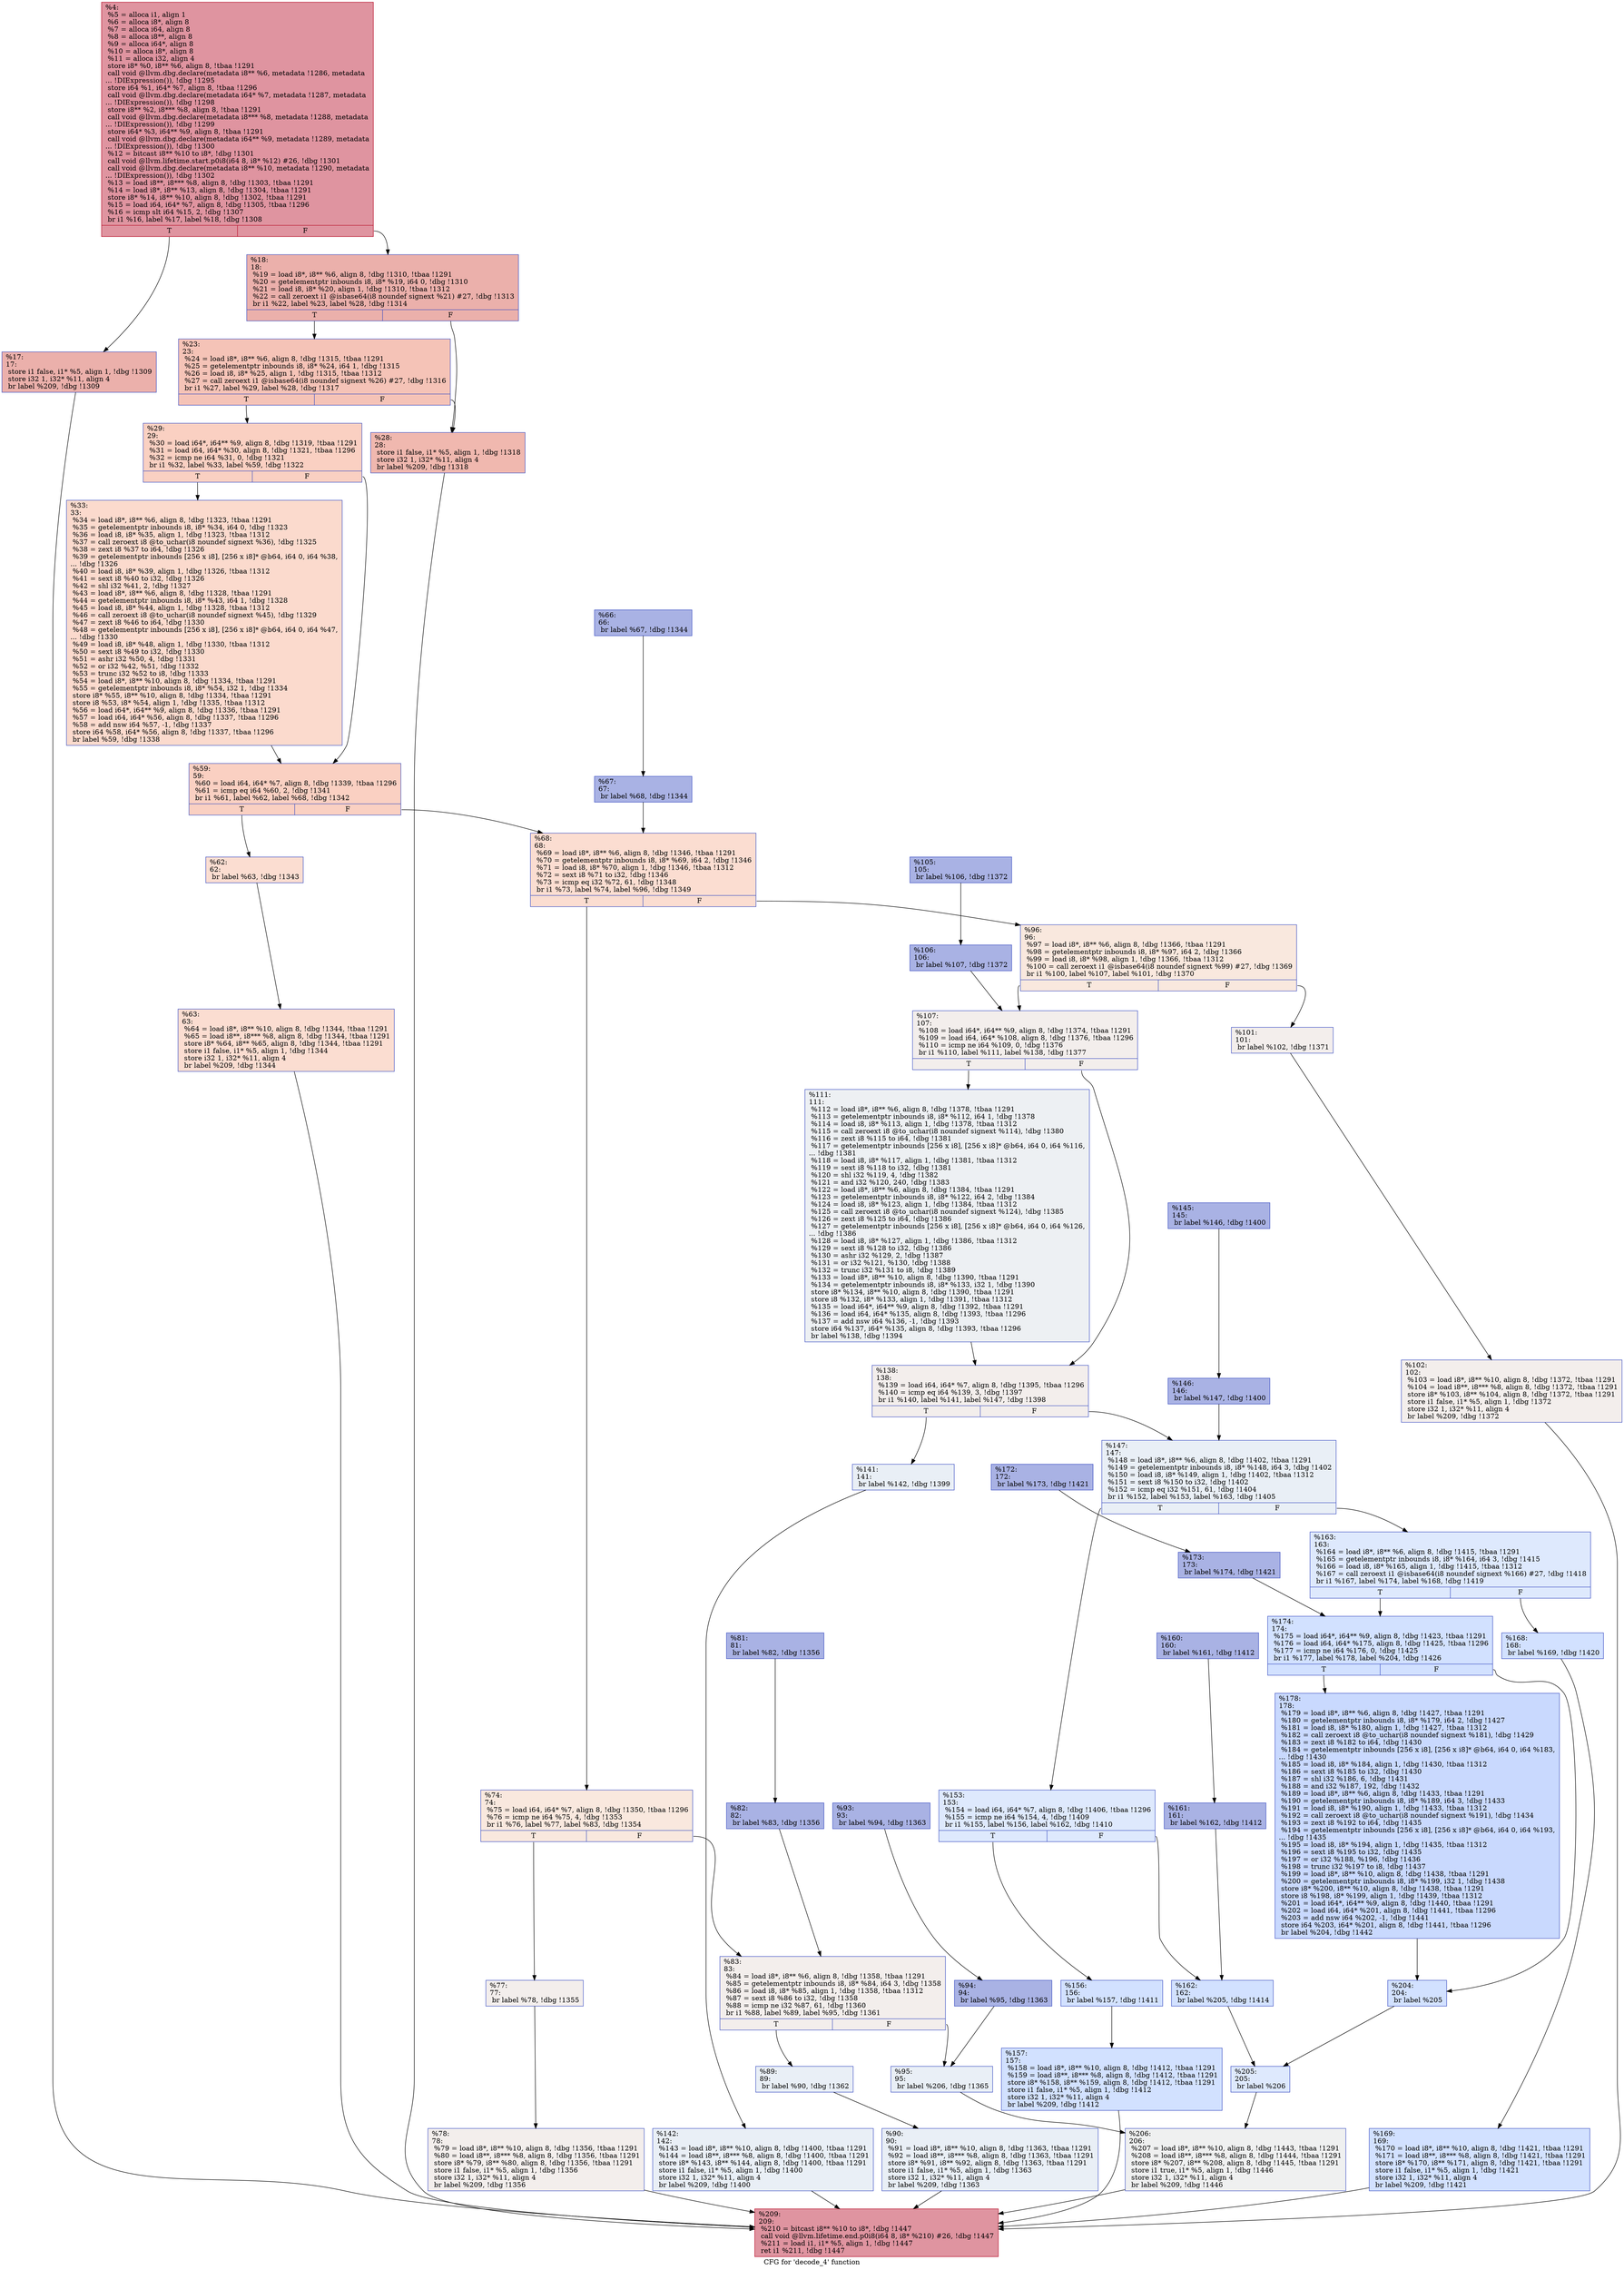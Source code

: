 digraph "CFG for 'decode_4' function" {
	label="CFG for 'decode_4' function";

	Node0x201fb80 [shape=record,color="#b70d28ff", style=filled, fillcolor="#b70d2870",label="{%4:\l  %5 = alloca i1, align 1\l  %6 = alloca i8*, align 8\l  %7 = alloca i64, align 8\l  %8 = alloca i8**, align 8\l  %9 = alloca i64*, align 8\l  %10 = alloca i8*, align 8\l  %11 = alloca i32, align 4\l  store i8* %0, i8** %6, align 8, !tbaa !1291\l  call void @llvm.dbg.declare(metadata i8** %6, metadata !1286, metadata\l... !DIExpression()), !dbg !1295\l  store i64 %1, i64* %7, align 8, !tbaa !1296\l  call void @llvm.dbg.declare(metadata i64* %7, metadata !1287, metadata\l... !DIExpression()), !dbg !1298\l  store i8** %2, i8*** %8, align 8, !tbaa !1291\l  call void @llvm.dbg.declare(metadata i8*** %8, metadata !1288, metadata\l... !DIExpression()), !dbg !1299\l  store i64* %3, i64** %9, align 8, !tbaa !1291\l  call void @llvm.dbg.declare(metadata i64** %9, metadata !1289, metadata\l... !DIExpression()), !dbg !1300\l  %12 = bitcast i8** %10 to i8*, !dbg !1301\l  call void @llvm.lifetime.start.p0i8(i64 8, i8* %12) #26, !dbg !1301\l  call void @llvm.dbg.declare(metadata i8** %10, metadata !1290, metadata\l... !DIExpression()), !dbg !1302\l  %13 = load i8**, i8*** %8, align 8, !dbg !1303, !tbaa !1291\l  %14 = load i8*, i8** %13, align 8, !dbg !1304, !tbaa !1291\l  store i8* %14, i8** %10, align 8, !dbg !1302, !tbaa !1291\l  %15 = load i64, i64* %7, align 8, !dbg !1305, !tbaa !1296\l  %16 = icmp slt i64 %15, 2, !dbg !1307\l  br i1 %16, label %17, label %18, !dbg !1308\l|{<s0>T|<s1>F}}"];
	Node0x201fb80:s0 -> Node0x201fd90;
	Node0x201fb80:s1 -> Node0x201fde0;
	Node0x201fd90 [shape=record,color="#3d50c3ff", style=filled, fillcolor="#d24b4070",label="{%17:\l17:                                               \l  store i1 false, i1* %5, align 1, !dbg !1309\l  store i32 1, i32* %11, align 4\l  br label %209, !dbg !1309\l}"];
	Node0x201fd90 -> Node0x2020dd0;
	Node0x201fde0 [shape=record,color="#3d50c3ff", style=filled, fillcolor="#d24b4070",label="{%18:\l18:                                               \l  %19 = load i8*, i8** %6, align 8, !dbg !1310, !tbaa !1291\l  %20 = getelementptr inbounds i8, i8* %19, i64 0, !dbg !1310\l  %21 = load i8, i8* %20, align 1, !dbg !1310, !tbaa !1312\l  %22 = call zeroext i1 @isbase64(i8 noundef signext %21) #27, !dbg !1313\l  br i1 %22, label %23, label %28, !dbg !1314\l|{<s0>T|<s1>F}}"];
	Node0x201fde0:s0 -> Node0x201fe30;
	Node0x201fde0:s1 -> Node0x201fe80;
	Node0x201fe30 [shape=record,color="#3d50c3ff", style=filled, fillcolor="#e8765c70",label="{%23:\l23:                                               \l  %24 = load i8*, i8** %6, align 8, !dbg !1315, !tbaa !1291\l  %25 = getelementptr inbounds i8, i8* %24, i64 1, !dbg !1315\l  %26 = load i8, i8* %25, align 1, !dbg !1315, !tbaa !1312\l  %27 = call zeroext i1 @isbase64(i8 noundef signext %26) #27, !dbg !1316\l  br i1 %27, label %29, label %28, !dbg !1317\l|{<s0>T|<s1>F}}"];
	Node0x201fe30:s0 -> Node0x201fed0;
	Node0x201fe30:s1 -> Node0x201fe80;
	Node0x201fe80 [shape=record,color="#3d50c3ff", style=filled, fillcolor="#dc5d4a70",label="{%28:\l28:                                               \l  store i1 false, i1* %5, align 1, !dbg !1318\l  store i32 1, i32* %11, align 4\l  br label %209, !dbg !1318\l}"];
	Node0x201fe80 -> Node0x2020dd0;
	Node0x201fed0 [shape=record,color="#3d50c3ff", style=filled, fillcolor="#f3947570",label="{%29:\l29:                                               \l  %30 = load i64*, i64** %9, align 8, !dbg !1319, !tbaa !1291\l  %31 = load i64, i64* %30, align 8, !dbg !1321, !tbaa !1296\l  %32 = icmp ne i64 %31, 0, !dbg !1321\l  br i1 %32, label %33, label %59, !dbg !1322\l|{<s0>T|<s1>F}}"];
	Node0x201fed0:s0 -> Node0x201ff20;
	Node0x201fed0:s1 -> Node0x201ff70;
	Node0x201ff20 [shape=record,color="#3d50c3ff", style=filled, fillcolor="#f7ac8e70",label="{%33:\l33:                                               \l  %34 = load i8*, i8** %6, align 8, !dbg !1323, !tbaa !1291\l  %35 = getelementptr inbounds i8, i8* %34, i64 0, !dbg !1323\l  %36 = load i8, i8* %35, align 1, !dbg !1323, !tbaa !1312\l  %37 = call zeroext i8 @to_uchar(i8 noundef signext %36), !dbg !1325\l  %38 = zext i8 %37 to i64, !dbg !1326\l  %39 = getelementptr inbounds [256 x i8], [256 x i8]* @b64, i64 0, i64 %38,\l... !dbg !1326\l  %40 = load i8, i8* %39, align 1, !dbg !1326, !tbaa !1312\l  %41 = sext i8 %40 to i32, !dbg !1326\l  %42 = shl i32 %41, 2, !dbg !1327\l  %43 = load i8*, i8** %6, align 8, !dbg !1328, !tbaa !1291\l  %44 = getelementptr inbounds i8, i8* %43, i64 1, !dbg !1328\l  %45 = load i8, i8* %44, align 1, !dbg !1328, !tbaa !1312\l  %46 = call zeroext i8 @to_uchar(i8 noundef signext %45), !dbg !1329\l  %47 = zext i8 %46 to i64, !dbg !1330\l  %48 = getelementptr inbounds [256 x i8], [256 x i8]* @b64, i64 0, i64 %47,\l... !dbg !1330\l  %49 = load i8, i8* %48, align 1, !dbg !1330, !tbaa !1312\l  %50 = sext i8 %49 to i32, !dbg !1330\l  %51 = ashr i32 %50, 4, !dbg !1331\l  %52 = or i32 %42, %51, !dbg !1332\l  %53 = trunc i32 %52 to i8, !dbg !1333\l  %54 = load i8*, i8** %10, align 8, !dbg !1334, !tbaa !1291\l  %55 = getelementptr inbounds i8, i8* %54, i32 1, !dbg !1334\l  store i8* %55, i8** %10, align 8, !dbg !1334, !tbaa !1291\l  store i8 %53, i8* %54, align 1, !dbg !1335, !tbaa !1312\l  %56 = load i64*, i64** %9, align 8, !dbg !1336, !tbaa !1291\l  %57 = load i64, i64* %56, align 8, !dbg !1337, !tbaa !1296\l  %58 = add nsw i64 %57, -1, !dbg !1337\l  store i64 %58, i64* %56, align 8, !dbg !1337, !tbaa !1296\l  br label %59, !dbg !1338\l}"];
	Node0x201ff20 -> Node0x201ff70;
	Node0x201ff70 [shape=record,color="#3d50c3ff", style=filled, fillcolor="#f3947570",label="{%59:\l59:                                               \l  %60 = load i64, i64* %7, align 8, !dbg !1339, !tbaa !1296\l  %61 = icmp eq i64 %60, 2, !dbg !1341\l  br i1 %61, label %62, label %68, !dbg !1342\l|{<s0>T|<s1>F}}"];
	Node0x201ff70:s0 -> Node0x201ffc0;
	Node0x201ff70:s1 -> Node0x2020100;
	Node0x201ffc0 [shape=record,color="#3d50c3ff", style=filled, fillcolor="#f7b39670",label="{%62:\l62:                                               \l  br label %63, !dbg !1343\l}"];
	Node0x201ffc0 -> Node0x2020010;
	Node0x2020010 [shape=record,color="#3d50c3ff", style=filled, fillcolor="#f7b39670",label="{%63:\l63:                                               \l  %64 = load i8*, i8** %10, align 8, !dbg !1344, !tbaa !1291\l  %65 = load i8**, i8*** %8, align 8, !dbg !1344, !tbaa !1291\l  store i8* %64, i8** %65, align 8, !dbg !1344, !tbaa !1291\l  store i1 false, i1* %5, align 1, !dbg !1344\l  store i32 1, i32* %11, align 4\l  br label %209, !dbg !1344\l}"];
	Node0x2020010 -> Node0x2020dd0;
	Node0x2020060 [shape=record,color="#3d50c3ff", style=filled, fillcolor="#3d50c370",label="{%66:\l66:                                               \l  br label %67, !dbg !1344\l}"];
	Node0x2020060 -> Node0x20200b0;
	Node0x20200b0 [shape=record,color="#3d50c3ff", style=filled, fillcolor="#3d50c370",label="{%67:\l67:                                               \l  br label %68, !dbg !1344\l}"];
	Node0x20200b0 -> Node0x2020100;
	Node0x2020100 [shape=record,color="#3d50c3ff", style=filled, fillcolor="#f7b39670",label="{%68:\l68:                                               \l  %69 = load i8*, i8** %6, align 8, !dbg !1346, !tbaa !1291\l  %70 = getelementptr inbounds i8, i8* %69, i64 2, !dbg !1346\l  %71 = load i8, i8* %70, align 1, !dbg !1346, !tbaa !1312\l  %72 = sext i8 %71 to i32, !dbg !1346\l  %73 = icmp eq i32 %72, 61, !dbg !1348\l  br i1 %73, label %74, label %96, !dbg !1349\l|{<s0>T|<s1>F}}"];
	Node0x2020100:s0 -> Node0x2020150;
	Node0x2020100:s1 -> Node0x20204c0;
	Node0x2020150 [shape=record,color="#3d50c3ff", style=filled, fillcolor="#f2cab570",label="{%74:\l74:                                               \l  %75 = load i64, i64* %7, align 8, !dbg !1350, !tbaa !1296\l  %76 = icmp ne i64 %75, 4, !dbg !1353\l  br i1 %76, label %77, label %83, !dbg !1354\l|{<s0>T|<s1>F}}"];
	Node0x2020150:s0 -> Node0x20201a0;
	Node0x2020150:s1 -> Node0x20202e0;
	Node0x20201a0 [shape=record,color="#3d50c3ff", style=filled, fillcolor="#e3d9d370",label="{%77:\l77:                                               \l  br label %78, !dbg !1355\l}"];
	Node0x20201a0 -> Node0x20201f0;
	Node0x20201f0 [shape=record,color="#3d50c3ff", style=filled, fillcolor="#e3d9d370",label="{%78:\l78:                                               \l  %79 = load i8*, i8** %10, align 8, !dbg !1356, !tbaa !1291\l  %80 = load i8**, i8*** %8, align 8, !dbg !1356, !tbaa !1291\l  store i8* %79, i8** %80, align 8, !dbg !1356, !tbaa !1291\l  store i1 false, i1* %5, align 1, !dbg !1356\l  store i32 1, i32* %11, align 4\l  br label %209, !dbg !1356\l}"];
	Node0x20201f0 -> Node0x2020dd0;
	Node0x2020240 [shape=record,color="#3d50c3ff", style=filled, fillcolor="#3d50c370",label="{%81:\l81:                                               \l  br label %82, !dbg !1356\l}"];
	Node0x2020240 -> Node0x2020290;
	Node0x2020290 [shape=record,color="#3d50c3ff", style=filled, fillcolor="#3d50c370",label="{%82:\l82:                                               \l  br label %83, !dbg !1356\l}"];
	Node0x2020290 -> Node0x20202e0;
	Node0x20202e0 [shape=record,color="#3d50c3ff", style=filled, fillcolor="#e3d9d370",label="{%83:\l83:                                               \l  %84 = load i8*, i8** %6, align 8, !dbg !1358, !tbaa !1291\l  %85 = getelementptr inbounds i8, i8* %84, i64 3, !dbg !1358\l  %86 = load i8, i8* %85, align 1, !dbg !1358, !tbaa !1312\l  %87 = sext i8 %86 to i32, !dbg !1358\l  %88 = icmp ne i32 %87, 61, !dbg !1360\l  br i1 %88, label %89, label %95, !dbg !1361\l|{<s0>T|<s1>F}}"];
	Node0x20202e0:s0 -> Node0x2020330;
	Node0x20202e0:s1 -> Node0x2020470;
	Node0x2020330 [shape=record,color="#3d50c3ff", style=filled, fillcolor="#cedaeb70",label="{%89:\l89:                                               \l  br label %90, !dbg !1362\l}"];
	Node0x2020330 -> Node0x2020380;
	Node0x2020380 [shape=record,color="#3d50c3ff", style=filled, fillcolor="#cedaeb70",label="{%90:\l90:                                               \l  %91 = load i8*, i8** %10, align 8, !dbg !1363, !tbaa !1291\l  %92 = load i8**, i8*** %8, align 8, !dbg !1363, !tbaa !1291\l  store i8* %91, i8** %92, align 8, !dbg !1363, !tbaa !1291\l  store i1 false, i1* %5, align 1, !dbg !1363\l  store i32 1, i32* %11, align 4\l  br label %209, !dbg !1363\l}"];
	Node0x2020380 -> Node0x2020dd0;
	Node0x20203d0 [shape=record,color="#3d50c3ff", style=filled, fillcolor="#3d50c370",label="{%93:\l93:                                               \l  br label %94, !dbg !1363\l}"];
	Node0x20203d0 -> Node0x2020420;
	Node0x2020420 [shape=record,color="#3d50c3ff", style=filled, fillcolor="#3d50c370",label="{%94:\l94:                                               \l  br label %95, !dbg !1363\l}"];
	Node0x2020420 -> Node0x2020470;
	Node0x2020470 [shape=record,color="#3d50c3ff", style=filled, fillcolor="#cedaeb70",label="{%95:\l95:                                               \l  br label %206, !dbg !1365\l}"];
	Node0x2020470 -> Node0x2020d80;
	Node0x20204c0 [shape=record,color="#3d50c3ff", style=filled, fillcolor="#f2cab570",label="{%96:\l96:                                               \l  %97 = load i8*, i8** %6, align 8, !dbg !1366, !tbaa !1291\l  %98 = getelementptr inbounds i8, i8* %97, i64 2, !dbg !1366\l  %99 = load i8, i8* %98, align 1, !dbg !1366, !tbaa !1312\l  %100 = call zeroext i1 @isbase64(i8 noundef signext %99) #27, !dbg !1369\l  br i1 %100, label %107, label %101, !dbg !1370\l|{<s0>T|<s1>F}}"];
	Node0x20204c0:s0 -> Node0x2020650;
	Node0x20204c0:s1 -> Node0x2020510;
	Node0x2020510 [shape=record,color="#3d50c3ff", style=filled, fillcolor="#e3d9d370",label="{%101:\l101:                                              \l  br label %102, !dbg !1371\l}"];
	Node0x2020510 -> Node0x2020560;
	Node0x2020560 [shape=record,color="#3d50c3ff", style=filled, fillcolor="#e3d9d370",label="{%102:\l102:                                              \l  %103 = load i8*, i8** %10, align 8, !dbg !1372, !tbaa !1291\l  %104 = load i8**, i8*** %8, align 8, !dbg !1372, !tbaa !1291\l  store i8* %103, i8** %104, align 8, !dbg !1372, !tbaa !1291\l  store i1 false, i1* %5, align 1, !dbg !1372\l  store i32 1, i32* %11, align 4\l  br label %209, !dbg !1372\l}"];
	Node0x2020560 -> Node0x2020dd0;
	Node0x20205b0 [shape=record,color="#3d50c3ff", style=filled, fillcolor="#3d50c370",label="{%105:\l105:                                              \l  br label %106, !dbg !1372\l}"];
	Node0x20205b0 -> Node0x2020600;
	Node0x2020600 [shape=record,color="#3d50c3ff", style=filled, fillcolor="#3d50c370",label="{%106:\l106:                                              \l  br label %107, !dbg !1372\l}"];
	Node0x2020600 -> Node0x2020650;
	Node0x2020650 [shape=record,color="#3d50c3ff", style=filled, fillcolor="#e3d9d370",label="{%107:\l107:                                              \l  %108 = load i64*, i64** %9, align 8, !dbg !1374, !tbaa !1291\l  %109 = load i64, i64* %108, align 8, !dbg !1376, !tbaa !1296\l  %110 = icmp ne i64 %109, 0, !dbg !1376\l  br i1 %110, label %111, label %138, !dbg !1377\l|{<s0>T|<s1>F}}"];
	Node0x2020650:s0 -> Node0x20206a0;
	Node0x2020650:s1 -> Node0x20206f0;
	Node0x20206a0 [shape=record,color="#3d50c3ff", style=filled, fillcolor="#d6dce470",label="{%111:\l111:                                              \l  %112 = load i8*, i8** %6, align 8, !dbg !1378, !tbaa !1291\l  %113 = getelementptr inbounds i8, i8* %112, i64 1, !dbg !1378\l  %114 = load i8, i8* %113, align 1, !dbg !1378, !tbaa !1312\l  %115 = call zeroext i8 @to_uchar(i8 noundef signext %114), !dbg !1380\l  %116 = zext i8 %115 to i64, !dbg !1381\l  %117 = getelementptr inbounds [256 x i8], [256 x i8]* @b64, i64 0, i64 %116,\l... !dbg !1381\l  %118 = load i8, i8* %117, align 1, !dbg !1381, !tbaa !1312\l  %119 = sext i8 %118 to i32, !dbg !1381\l  %120 = shl i32 %119, 4, !dbg !1382\l  %121 = and i32 %120, 240, !dbg !1383\l  %122 = load i8*, i8** %6, align 8, !dbg !1384, !tbaa !1291\l  %123 = getelementptr inbounds i8, i8* %122, i64 2, !dbg !1384\l  %124 = load i8, i8* %123, align 1, !dbg !1384, !tbaa !1312\l  %125 = call zeroext i8 @to_uchar(i8 noundef signext %124), !dbg !1385\l  %126 = zext i8 %125 to i64, !dbg !1386\l  %127 = getelementptr inbounds [256 x i8], [256 x i8]* @b64, i64 0, i64 %126,\l... !dbg !1386\l  %128 = load i8, i8* %127, align 1, !dbg !1386, !tbaa !1312\l  %129 = sext i8 %128 to i32, !dbg !1386\l  %130 = ashr i32 %129, 2, !dbg !1387\l  %131 = or i32 %121, %130, !dbg !1388\l  %132 = trunc i32 %131 to i8, !dbg !1389\l  %133 = load i8*, i8** %10, align 8, !dbg !1390, !tbaa !1291\l  %134 = getelementptr inbounds i8, i8* %133, i32 1, !dbg !1390\l  store i8* %134, i8** %10, align 8, !dbg !1390, !tbaa !1291\l  store i8 %132, i8* %133, align 1, !dbg !1391, !tbaa !1312\l  %135 = load i64*, i64** %9, align 8, !dbg !1392, !tbaa !1291\l  %136 = load i64, i64* %135, align 8, !dbg !1393, !tbaa !1296\l  %137 = add nsw i64 %136, -1, !dbg !1393\l  store i64 %137, i64* %135, align 8, !dbg !1393, !tbaa !1296\l  br label %138, !dbg !1394\l}"];
	Node0x20206a0 -> Node0x20206f0;
	Node0x20206f0 [shape=record,color="#3d50c3ff", style=filled, fillcolor="#e3d9d370",label="{%138:\l138:                                              \l  %139 = load i64, i64* %7, align 8, !dbg !1395, !tbaa !1296\l  %140 = icmp eq i64 %139, 3, !dbg !1397\l  br i1 %140, label %141, label %147, !dbg !1398\l|{<s0>T|<s1>F}}"];
	Node0x20206f0:s0 -> Node0x2020740;
	Node0x20206f0:s1 -> Node0x2020880;
	Node0x2020740 [shape=record,color="#3d50c3ff", style=filled, fillcolor="#cedaeb70",label="{%141:\l141:                                              \l  br label %142, !dbg !1399\l}"];
	Node0x2020740 -> Node0x2020790;
	Node0x2020790 [shape=record,color="#3d50c3ff", style=filled, fillcolor="#cedaeb70",label="{%142:\l142:                                              \l  %143 = load i8*, i8** %10, align 8, !dbg !1400, !tbaa !1291\l  %144 = load i8**, i8*** %8, align 8, !dbg !1400, !tbaa !1291\l  store i8* %143, i8** %144, align 8, !dbg !1400, !tbaa !1291\l  store i1 false, i1* %5, align 1, !dbg !1400\l  store i32 1, i32* %11, align 4\l  br label %209, !dbg !1400\l}"];
	Node0x2020790 -> Node0x2020dd0;
	Node0x20207e0 [shape=record,color="#3d50c3ff", style=filled, fillcolor="#3d50c370",label="{%145:\l145:                                              \l  br label %146, !dbg !1400\l}"];
	Node0x20207e0 -> Node0x2020830;
	Node0x2020830 [shape=record,color="#3d50c3ff", style=filled, fillcolor="#3d50c370",label="{%146:\l146:                                              \l  br label %147, !dbg !1400\l}"];
	Node0x2020830 -> Node0x2020880;
	Node0x2020880 [shape=record,color="#3d50c3ff", style=filled, fillcolor="#cedaeb70",label="{%147:\l147:                                              \l  %148 = load i8*, i8** %6, align 8, !dbg !1402, !tbaa !1291\l  %149 = getelementptr inbounds i8, i8* %148, i64 3, !dbg !1402\l  %150 = load i8, i8* %149, align 1, !dbg !1402, !tbaa !1312\l  %151 = sext i8 %150 to i32, !dbg !1402\l  %152 = icmp eq i32 %151, 61, !dbg !1404\l  br i1 %152, label %153, label %163, !dbg !1405\l|{<s0>T|<s1>F}}"];
	Node0x2020880:s0 -> Node0x20208d0;
	Node0x2020880:s1 -> Node0x2020ab0;
	Node0x20208d0 [shape=record,color="#3d50c3ff", style=filled, fillcolor="#b5cdfa70",label="{%153:\l153:                                              \l  %154 = load i64, i64* %7, align 8, !dbg !1406, !tbaa !1296\l  %155 = icmp ne i64 %154, 4, !dbg !1409\l  br i1 %155, label %156, label %162, !dbg !1410\l|{<s0>T|<s1>F}}"];
	Node0x20208d0:s0 -> Node0x2020920;
	Node0x20208d0:s1 -> Node0x2020a60;
	Node0x2020920 [shape=record,color="#3d50c3ff", style=filled, fillcolor="#9abbff70",label="{%156:\l156:                                              \l  br label %157, !dbg !1411\l}"];
	Node0x2020920 -> Node0x2020970;
	Node0x2020970 [shape=record,color="#3d50c3ff", style=filled, fillcolor="#9abbff70",label="{%157:\l157:                                              \l  %158 = load i8*, i8** %10, align 8, !dbg !1412, !tbaa !1291\l  %159 = load i8**, i8*** %8, align 8, !dbg !1412, !tbaa !1291\l  store i8* %158, i8** %159, align 8, !dbg !1412, !tbaa !1291\l  store i1 false, i1* %5, align 1, !dbg !1412\l  store i32 1, i32* %11, align 4\l  br label %209, !dbg !1412\l}"];
	Node0x2020970 -> Node0x2020dd0;
	Node0x20209c0 [shape=record,color="#3d50c3ff", style=filled, fillcolor="#3d50c370",label="{%160:\l160:                                              \l  br label %161, !dbg !1412\l}"];
	Node0x20209c0 -> Node0x2020a10;
	Node0x2020a10 [shape=record,color="#3d50c3ff", style=filled, fillcolor="#3d50c370",label="{%161:\l161:                                              \l  br label %162, !dbg !1412\l}"];
	Node0x2020a10 -> Node0x2020a60;
	Node0x2020a60 [shape=record,color="#3d50c3ff", style=filled, fillcolor="#9abbff70",label="{%162:\l162:                                              \l  br label %205, !dbg !1414\l}"];
	Node0x2020a60 -> Node0x2020d30;
	Node0x2020ab0 [shape=record,color="#3d50c3ff", style=filled, fillcolor="#b5cdfa70",label="{%163:\l163:                                              \l  %164 = load i8*, i8** %6, align 8, !dbg !1415, !tbaa !1291\l  %165 = getelementptr inbounds i8, i8* %164, i64 3, !dbg !1415\l  %166 = load i8, i8* %165, align 1, !dbg !1415, !tbaa !1312\l  %167 = call zeroext i1 @isbase64(i8 noundef signext %166) #27, !dbg !1418\l  br i1 %167, label %174, label %168, !dbg !1419\l|{<s0>T|<s1>F}}"];
	Node0x2020ab0:s0 -> Node0x2020c40;
	Node0x2020ab0:s1 -> Node0x2020b00;
	Node0x2020b00 [shape=record,color="#3d50c3ff", style=filled, fillcolor="#9abbff70",label="{%168:\l168:                                              \l  br label %169, !dbg !1420\l}"];
	Node0x2020b00 -> Node0x2020b50;
	Node0x2020b50 [shape=record,color="#3d50c3ff", style=filled, fillcolor="#9abbff70",label="{%169:\l169:                                              \l  %170 = load i8*, i8** %10, align 8, !dbg !1421, !tbaa !1291\l  %171 = load i8**, i8*** %8, align 8, !dbg !1421, !tbaa !1291\l  store i8* %170, i8** %171, align 8, !dbg !1421, !tbaa !1291\l  store i1 false, i1* %5, align 1, !dbg !1421\l  store i32 1, i32* %11, align 4\l  br label %209, !dbg !1421\l}"];
	Node0x2020b50 -> Node0x2020dd0;
	Node0x2020ba0 [shape=record,color="#3d50c3ff", style=filled, fillcolor="#3d50c370",label="{%172:\l172:                                              \l  br label %173, !dbg !1421\l}"];
	Node0x2020ba0 -> Node0x2020bf0;
	Node0x2020bf0 [shape=record,color="#3d50c3ff", style=filled, fillcolor="#3d50c370",label="{%173:\l173:                                              \l  br label %174, !dbg !1421\l}"];
	Node0x2020bf0 -> Node0x2020c40;
	Node0x2020c40 [shape=record,color="#3d50c3ff", style=filled, fillcolor="#9abbff70",label="{%174:\l174:                                              \l  %175 = load i64*, i64** %9, align 8, !dbg !1423, !tbaa !1291\l  %176 = load i64, i64* %175, align 8, !dbg !1425, !tbaa !1296\l  %177 = icmp ne i64 %176, 0, !dbg !1425\l  br i1 %177, label %178, label %204, !dbg !1426\l|{<s0>T|<s1>F}}"];
	Node0x2020c40:s0 -> Node0x2020c90;
	Node0x2020c40:s1 -> Node0x2020ce0;
	Node0x2020c90 [shape=record,color="#3d50c3ff", style=filled, fillcolor="#85a8fc70",label="{%178:\l178:                                              \l  %179 = load i8*, i8** %6, align 8, !dbg !1427, !tbaa !1291\l  %180 = getelementptr inbounds i8, i8* %179, i64 2, !dbg !1427\l  %181 = load i8, i8* %180, align 1, !dbg !1427, !tbaa !1312\l  %182 = call zeroext i8 @to_uchar(i8 noundef signext %181), !dbg !1429\l  %183 = zext i8 %182 to i64, !dbg !1430\l  %184 = getelementptr inbounds [256 x i8], [256 x i8]* @b64, i64 0, i64 %183,\l... !dbg !1430\l  %185 = load i8, i8* %184, align 1, !dbg !1430, !tbaa !1312\l  %186 = sext i8 %185 to i32, !dbg !1430\l  %187 = shl i32 %186, 6, !dbg !1431\l  %188 = and i32 %187, 192, !dbg !1432\l  %189 = load i8*, i8** %6, align 8, !dbg !1433, !tbaa !1291\l  %190 = getelementptr inbounds i8, i8* %189, i64 3, !dbg !1433\l  %191 = load i8, i8* %190, align 1, !dbg !1433, !tbaa !1312\l  %192 = call zeroext i8 @to_uchar(i8 noundef signext %191), !dbg !1434\l  %193 = zext i8 %192 to i64, !dbg !1435\l  %194 = getelementptr inbounds [256 x i8], [256 x i8]* @b64, i64 0, i64 %193,\l... !dbg !1435\l  %195 = load i8, i8* %194, align 1, !dbg !1435, !tbaa !1312\l  %196 = sext i8 %195 to i32, !dbg !1435\l  %197 = or i32 %188, %196, !dbg !1436\l  %198 = trunc i32 %197 to i8, !dbg !1437\l  %199 = load i8*, i8** %10, align 8, !dbg !1438, !tbaa !1291\l  %200 = getelementptr inbounds i8, i8* %199, i32 1, !dbg !1438\l  store i8* %200, i8** %10, align 8, !dbg !1438, !tbaa !1291\l  store i8 %198, i8* %199, align 1, !dbg !1439, !tbaa !1312\l  %201 = load i64*, i64** %9, align 8, !dbg !1440, !tbaa !1291\l  %202 = load i64, i64* %201, align 8, !dbg !1441, !tbaa !1296\l  %203 = add nsw i64 %202, -1, !dbg !1441\l  store i64 %203, i64* %201, align 8, !dbg !1441, !tbaa !1296\l  br label %204, !dbg !1442\l}"];
	Node0x2020c90 -> Node0x2020ce0;
	Node0x2020ce0 [shape=record,color="#3d50c3ff", style=filled, fillcolor="#9abbff70",label="{%204:\l204:                                              \l  br label %205\l}"];
	Node0x2020ce0 -> Node0x2020d30;
	Node0x2020d30 [shape=record,color="#3d50c3ff", style=filled, fillcolor="#b5cdfa70",label="{%205:\l205:                                              \l  br label %206\l}"];
	Node0x2020d30 -> Node0x2020d80;
	Node0x2020d80 [shape=record,color="#3d50c3ff", style=filled, fillcolor="#dbdcde70",label="{%206:\l206:                                              \l  %207 = load i8*, i8** %10, align 8, !dbg !1443, !tbaa !1291\l  %208 = load i8**, i8*** %8, align 8, !dbg !1444, !tbaa !1291\l  store i8* %207, i8** %208, align 8, !dbg !1445, !tbaa !1291\l  store i1 true, i1* %5, align 1, !dbg !1446\l  store i32 1, i32* %11, align 4\l  br label %209, !dbg !1446\l}"];
	Node0x2020d80 -> Node0x2020dd0;
	Node0x2020dd0 [shape=record,color="#b70d28ff", style=filled, fillcolor="#b70d2870",label="{%209:\l209:                                              \l  %210 = bitcast i8** %10 to i8*, !dbg !1447\l  call void @llvm.lifetime.end.p0i8(i64 8, i8* %210) #26, !dbg !1447\l  %211 = load i1, i1* %5, align 1, !dbg !1447\l  ret i1 %211, !dbg !1447\l}"];
}
